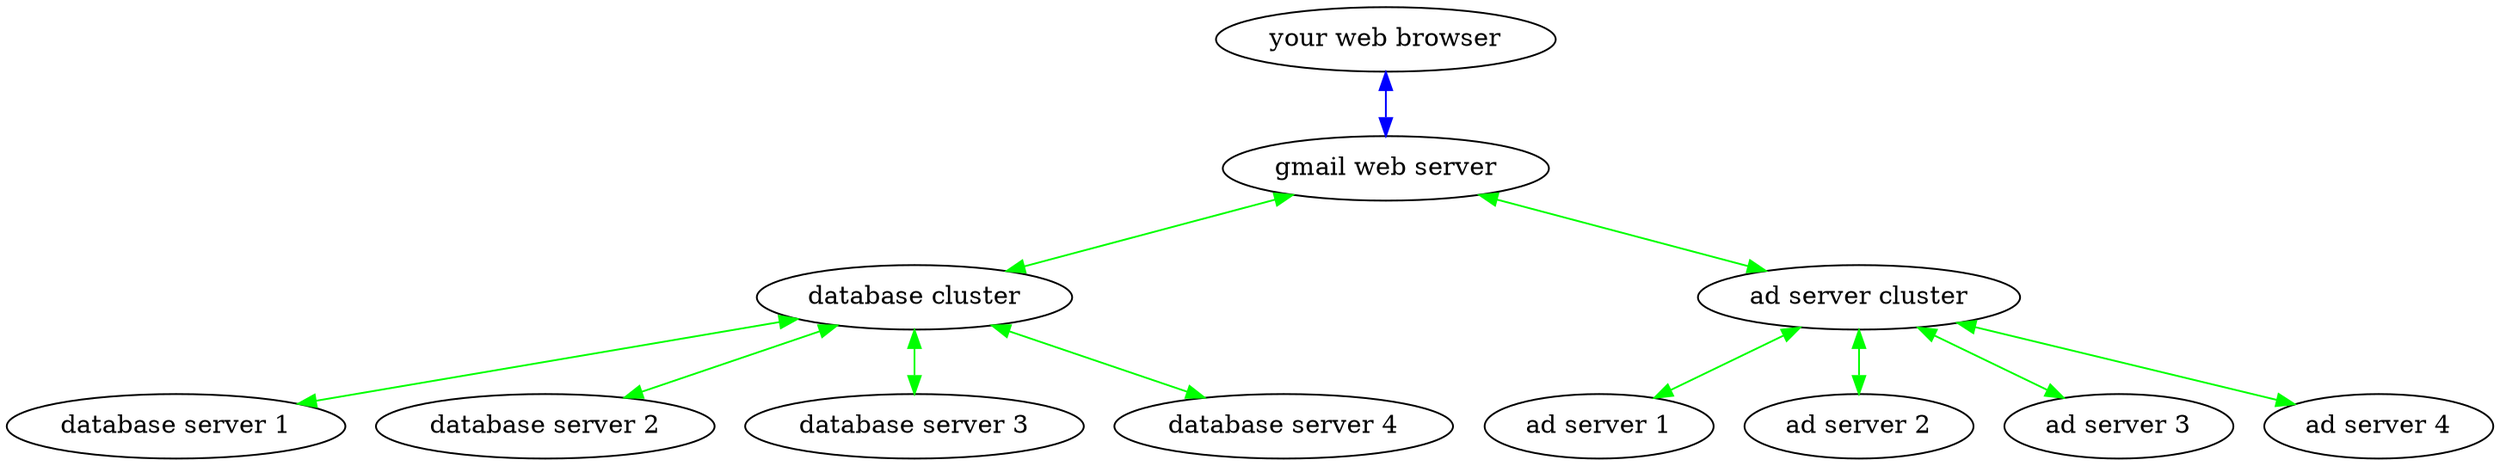 digraph G {
  concentrate=true
  "your web browser" -> "gmail web server" [color=blue]
  "gmail web server" -> "database cluster" [color=green]
  "database cluster" -> "database server 1" [color=green]
  "database cluster" -> "database server 2" [color=green]
  "database cluster" -> "database server 3" [color=green]
  "database cluster" -> "database server 4" [color=green]
  "database server 1" -> "database cluster" [color=green]
  "database server 2" -> "database cluster" [color=green]
  "database server 3" -> "database cluster" [color=green]
  "database server 4" -> "database cluster" [color=green]
  "gmail web server" -> "ad server cluster" [color=green]
  "ad server cluster" -> "ad server 1" [color=green]
  "ad server cluster" -> "ad server 2" [color=green]
  "ad server cluster" -> "ad server 3" [color=green]
  "ad server cluster" -> "ad server 4" [color=green]
  "ad server 1" -> "ad server cluster" [color=green]
  "ad server 2" -> "ad server cluster" [color=green]
  "ad server 3" -> "ad server cluster" [color=green]
  "ad server 4" -> "ad server cluster" [color=green]
  "database cluster" -> "gmail web server" [color=green]
  "ad server cluster" -> "gmail web server" [color=green]
  "gmail web server" -> "your web browser" [color=blue]
}
